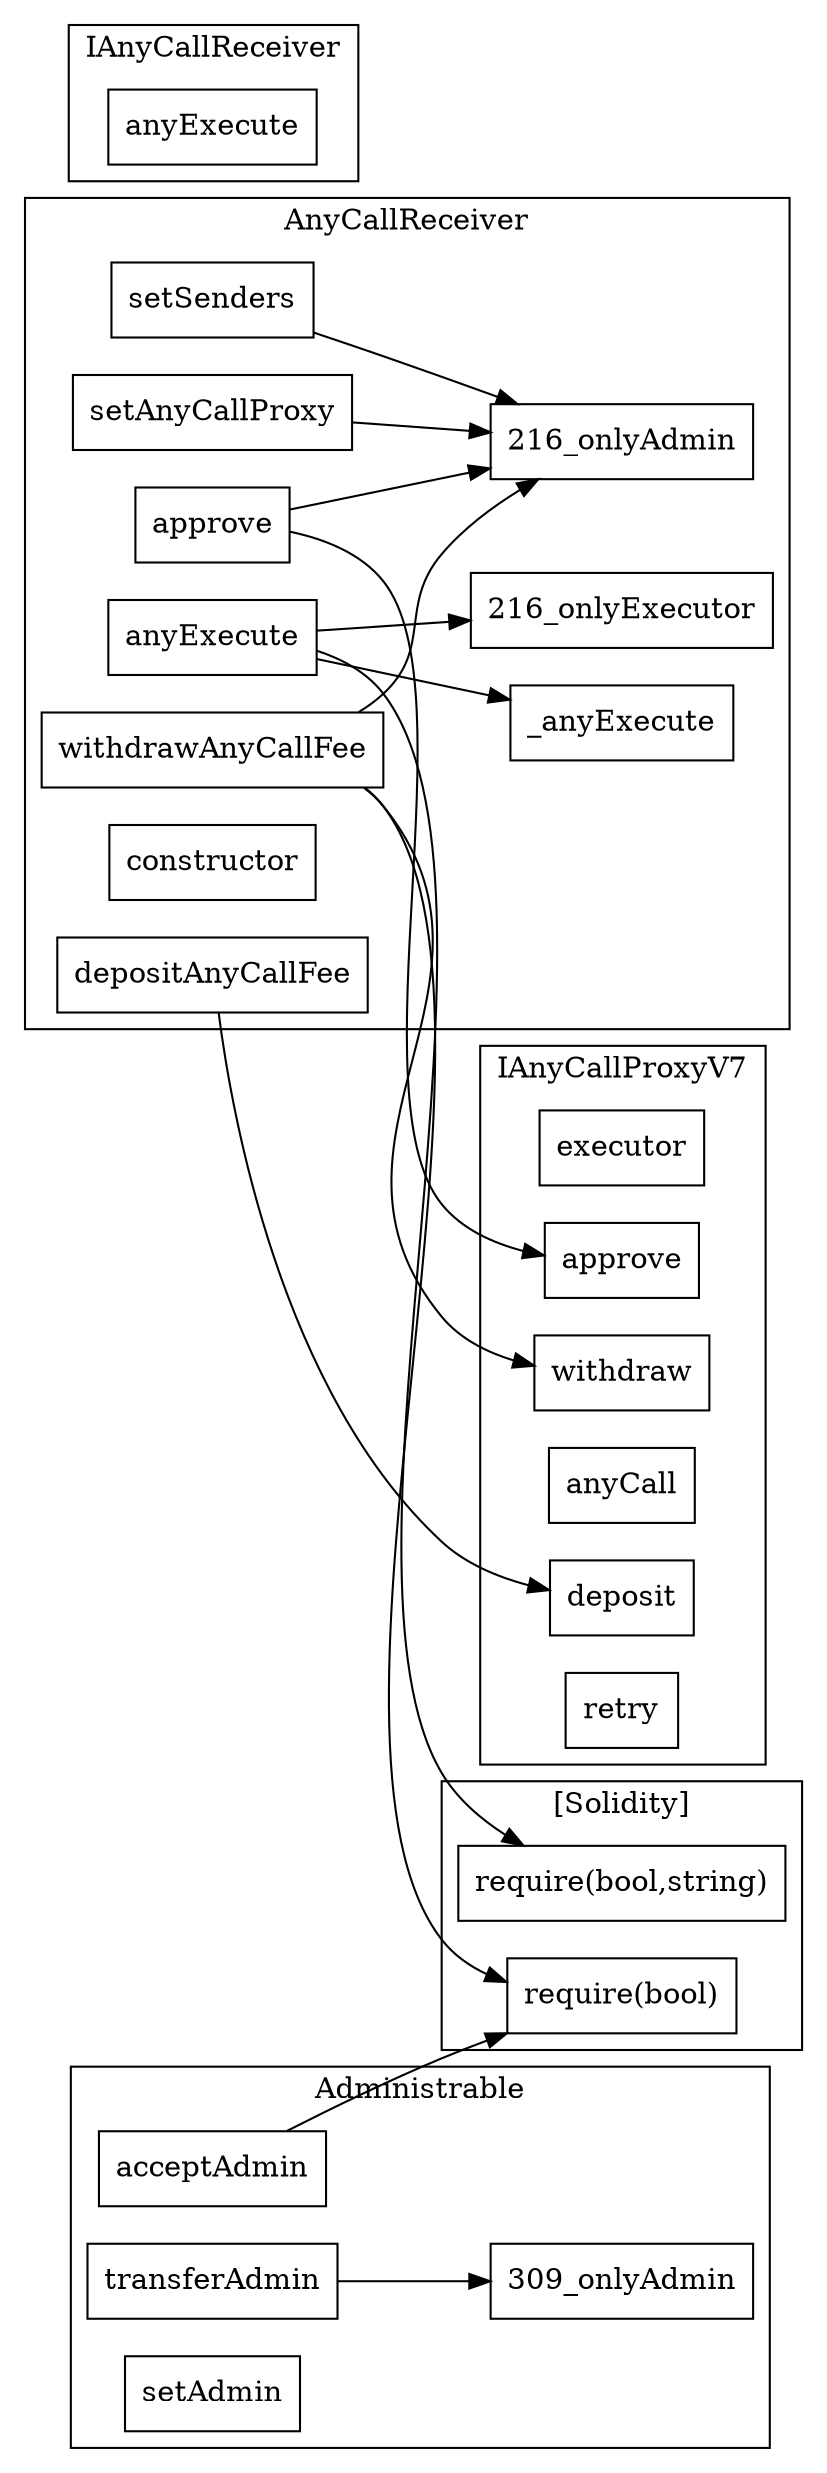 strict digraph {
rankdir="LR"
node [shape=box]
subgraph cluster_216_AnyCallReceiver {
label = "AnyCallReceiver"
"216_depositAnyCallFee" [label="depositAnyCallFee"]
"216_approve" [label="approve"]
"216__anyExecute" [label="_anyExecute"]
"216_setAnyCallProxy" [label="setAnyCallProxy"]
"216_withdrawAnyCallFee" [label="withdrawAnyCallFee"]
"216_anyExecute" [label="anyExecute"]
"216_constructor" [label="constructor"]
"216_setSenders" [label="setSenders"]
"216_anyExecute" -> "216_onlyExecutor"
"216_withdrawAnyCallFee" -> "216_onlyAdmin"
"216_anyExecute" -> "216__anyExecute"
"216_setAnyCallProxy" -> "216_onlyAdmin"
"216_approve" -> "216_onlyAdmin"
"216_setSenders" -> "216_onlyAdmin"
}subgraph cluster_381_IAnyCallReceiver {
label = "IAnyCallReceiver"
"381_anyExecute" [label="anyExecute"]
}subgraph cluster_363_IAnyCallProxyV7 {
label = "IAnyCallProxyV7"
"363_executor" [label="executor"]
"363_approve" [label="approve"]
"363_deposit" [label="deposit"]
"363_anyCall" [label="anyCall"]
"363_withdraw" [label="withdraw"]
"363_retry" [label="retry"]
}subgraph cluster_309_Administrable {
label = "Administrable"
"309_acceptAdmin" [label="acceptAdmin"]
"309_transferAdmin" [label="transferAdmin"]
"309_setAdmin" [label="setAdmin"]
"309_transferAdmin" -> "309_onlyAdmin"
}subgraph cluster_solidity {
label = "[Solidity]"
"require(bool)" 
"require(bool,string)" 
"216_withdrawAnyCallFee" -> "require(bool)"
"216_anyExecute" -> "require(bool,string)"
"309_acceptAdmin" -> "require(bool)"
}"216_withdrawAnyCallFee" -> "363_withdraw"
"216_depositAnyCallFee" -> "363_deposit"
"216_approve" -> "363_approve"
}
